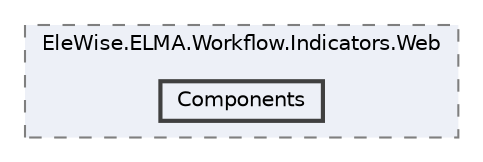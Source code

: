 digraph "Web/Modules/EleWise.ELMA.Workflow.Indicators.Web/Components"
{
 // LATEX_PDF_SIZE
  bgcolor="transparent";
  edge [fontname=Helvetica,fontsize=10,labelfontname=Helvetica,labelfontsize=10];
  node [fontname=Helvetica,fontsize=10,shape=box,height=0.2,width=0.4];
  compound=true
  subgraph clusterdir_3640ea5bc9cb805bdcad1fe4b78641fd {
    graph [ bgcolor="#edf0f7", pencolor="grey50", label="EleWise.ELMA.Workflow.Indicators.Web", fontname=Helvetica,fontsize=10 style="filled,dashed", URL="dir_3640ea5bc9cb805bdcad1fe4b78641fd.html",tooltip=""]
  dir_3c641874e0adf3b06577640238fe534e [label="Components", fillcolor="#edf0f7", color="grey25", style="filled,bold", URL="dir_3c641874e0adf3b06577640238fe534e.html",tooltip=""];
  }
}
